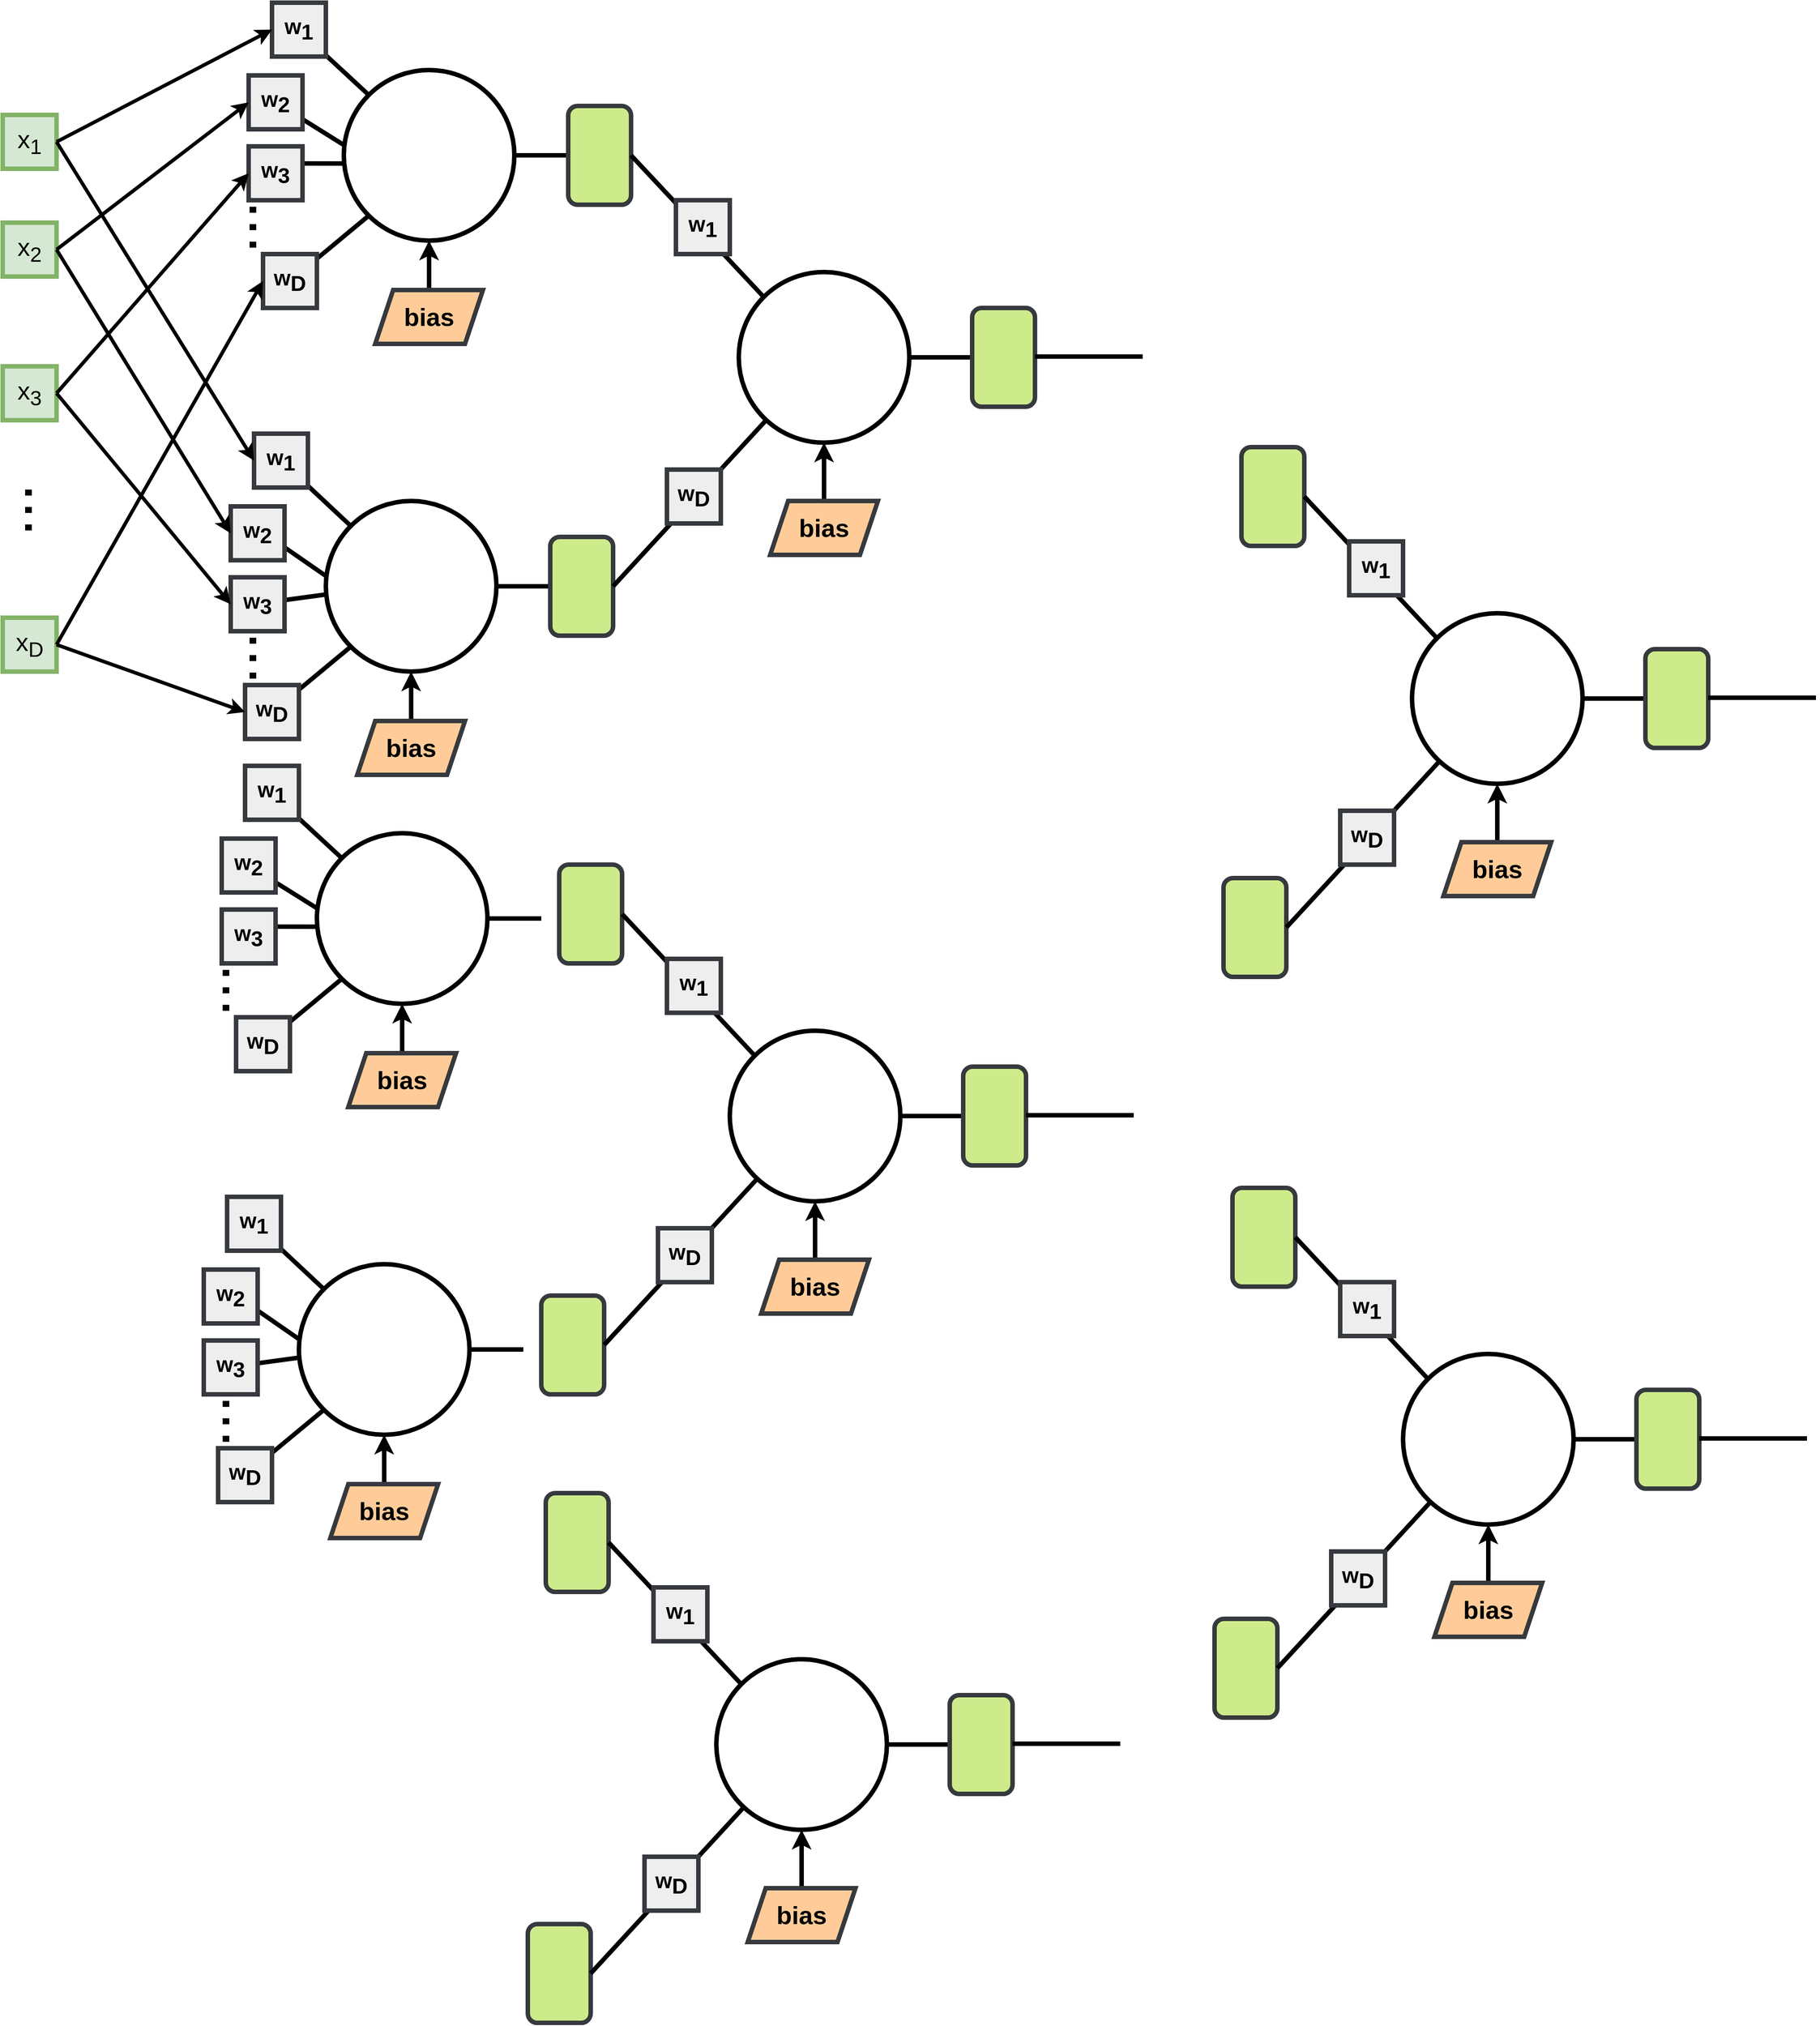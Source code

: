 <mxfile version="24.7.15">
  <diagram name="Page-1" id="F3fQAGKga9oMP5JmTagn">
    <mxGraphModel dx="3031" dy="1762" grid="1" gridSize="10" guides="1" tooltips="1" connect="1" arrows="1" fold="1" page="1" pageScale="1" pageWidth="850" pageHeight="1100" math="0" shadow="0">
      <root>
        <mxCell id="0" />
        <mxCell id="1" parent="0" />
        <mxCell id="6XoJzIgcjdnXIeTt4XoX-53" style="edgeStyle=orthogonalEdgeStyle;rounded=0;orthogonalLoop=1;jettySize=auto;html=1;exitX=1;exitY=0.5;exitDx=0;exitDy=0;entryX=0;entryY=0.5;entryDx=0;entryDy=0;strokeWidth=5;endArrow=none;endFill=0;" edge="1" parent="1" source="6XoJzIgcjdnXIeTt4XoX-1" target="6XoJzIgcjdnXIeTt4XoX-8">
          <mxGeometry relative="1" as="geometry" />
        </mxCell>
        <mxCell id="6XoJzIgcjdnXIeTt4XoX-1" value="" style="ellipse;whiteSpace=wrap;html=1;aspect=fixed;strokeWidth=5;fontSize=18;fontStyle=1" vertex="1" parent="1">
          <mxGeometry x="760" y="215" width="190" height="190" as="geometry" />
        </mxCell>
        <mxCell id="6XoJzIgcjdnXIeTt4XoX-2" value="" style="endArrow=none;html=1;rounded=0;entryX=0;entryY=0;entryDx=0;entryDy=0;strokeWidth=5;fontSize=18;fontStyle=1" edge="1" parent="1" target="6XoJzIgcjdnXIeTt4XoX-1">
          <mxGeometry width="50" height="50" relative="1" as="geometry">
            <mxPoint x="720" y="180" as="sourcePoint" />
            <mxPoint x="920" y="370" as="targetPoint" />
          </mxGeometry>
        </mxCell>
        <mxCell id="6XoJzIgcjdnXIeTt4XoX-3" value="" style="endArrow=none;html=1;rounded=0;entryX=0.031;entryY=0.334;entryDx=0;entryDy=0;entryPerimeter=0;strokeWidth=5;fontSize=18;fontStyle=1" edge="1" parent="1" source="6XoJzIgcjdnXIeTt4XoX-12">
          <mxGeometry width="50" height="50" relative="1" as="geometry">
            <mxPoint x="600" y="200" as="sourcePoint" />
            <mxPoint x="760.0" y="298.46" as="targetPoint" />
          </mxGeometry>
        </mxCell>
        <mxCell id="6XoJzIgcjdnXIeTt4XoX-5" value="" style="endArrow=none;html=1;rounded=0;entryX=0;entryY=1;entryDx=0;entryDy=0;strokeWidth=5;fontSize=18;fontStyle=1" edge="1" parent="1" source="6XoJzIgcjdnXIeTt4XoX-16" target="6XoJzIgcjdnXIeTt4XoX-1">
          <mxGeometry width="50" height="50" relative="1" as="geometry">
            <mxPoint x="550" y="590" as="sourcePoint" />
            <mxPoint x="732" y="386" as="targetPoint" />
          </mxGeometry>
        </mxCell>
        <mxCell id="6XoJzIgcjdnXIeTt4XoX-6" value="" style="endArrow=none;html=1;rounded=0;entryX=0;entryY=0.5;entryDx=0;entryDy=0;strokeWidth=5;fontSize=24;fontStyle=1" edge="1" parent="1">
          <mxGeometry width="50" height="50" relative="1" as="geometry">
            <mxPoint x="670" y="319" as="sourcePoint" />
            <mxPoint x="760.0" y="319.09" as="targetPoint" />
          </mxGeometry>
        </mxCell>
        <mxCell id="6XoJzIgcjdnXIeTt4XoX-8" value="" style="rounded=1;whiteSpace=wrap;html=1;strokeWidth=5;fontSize=18;fontStyle=1;fillColor=#cdeb8b;strokeColor=#36393d;" vertex="1" parent="1">
          <mxGeometry x="1010" y="255" width="70" height="110" as="geometry" />
        </mxCell>
        <mxCell id="6XoJzIgcjdnXIeTt4XoX-10" value="w&lt;sub style=&quot;font-size: 24px;&quot;&gt;1&lt;/sub&gt;" style="rounded=0;whiteSpace=wrap;html=1;strokeWidth=5;fontSize=24;fontStyle=1;fillColor=#eeeeee;strokeColor=#36393d;" vertex="1" parent="1">
          <mxGeometry x="680" y="140" width="60" height="60" as="geometry" />
        </mxCell>
        <mxCell id="6XoJzIgcjdnXIeTt4XoX-12" value="w&lt;sub style=&quot;font-size: 24px;&quot;&gt;2&lt;/sub&gt;" style="rounded=0;whiteSpace=wrap;html=1;strokeWidth=5;fontSize=24;fontStyle=1;fillColor=#eeeeee;strokeColor=#36393d;" vertex="1" parent="1">
          <mxGeometry x="654" y="221" width="60" height="60" as="geometry" />
        </mxCell>
        <mxCell id="6XoJzIgcjdnXIeTt4XoX-13" value="w&lt;sub style=&quot;font-size: 24px;&quot;&gt;3&lt;/sub&gt;" style="rounded=0;whiteSpace=wrap;html=1;strokeWidth=5;fontSize=24;fontStyle=1;fillColor=#eeeeee;strokeColor=#36393d;" vertex="1" parent="1">
          <mxGeometry x="654" y="300" width="60" height="60" as="geometry" />
        </mxCell>
        <mxCell id="6XoJzIgcjdnXIeTt4XoX-18" style="edgeStyle=orthogonalEdgeStyle;rounded=0;orthogonalLoop=1;jettySize=auto;html=1;entryX=0.5;entryY=1;entryDx=0;entryDy=0;strokeWidth=5;fontSize=18;fontStyle=1" edge="1" parent="1" source="6XoJzIgcjdnXIeTt4XoX-17" target="6XoJzIgcjdnXIeTt4XoX-1">
          <mxGeometry relative="1" as="geometry" />
        </mxCell>
        <mxCell id="6XoJzIgcjdnXIeTt4XoX-17" value="bias" style="shape=parallelogram;perimeter=parallelogramPerimeter;whiteSpace=wrap;html=1;fixedSize=1;strokeWidth=5;fontSize=28;fontStyle=1;fillColor=#ffcc99;strokeColor=#36393d;" vertex="1" parent="1">
          <mxGeometry x="795" y="460" width="120" height="60" as="geometry" />
        </mxCell>
        <mxCell id="6XoJzIgcjdnXIeTt4XoX-22" value="..." style="text;html=1;align=center;verticalAlign=middle;whiteSpace=wrap;rounded=0;fontSize=70;rotation=90;" vertex="1" parent="1">
          <mxGeometry x="650" y="375" width="60" height="30" as="geometry" />
        </mxCell>
        <mxCell id="6XoJzIgcjdnXIeTt4XoX-24" value="&lt;font style=&quot;font-size: 28px;&quot;&gt;x&lt;sub&gt;1&lt;/sub&gt;&lt;/font&gt;" style="rounded=0;whiteSpace=wrap;html=1;fillColor=#d5e8d4;strokeColor=#82b366;strokeWidth=5;" vertex="1" parent="1">
          <mxGeometry x="380" y="265" width="60" height="60" as="geometry" />
        </mxCell>
        <mxCell id="6XoJzIgcjdnXIeTt4XoX-28" value="&lt;font style=&quot;font-size: 28px;&quot;&gt;x&lt;sub&gt;2&lt;/sub&gt;&lt;/font&gt;" style="rounded=0;whiteSpace=wrap;html=1;fillColor=#d5e8d4;strokeColor=#82b366;strokeWidth=5;" vertex="1" parent="1">
          <mxGeometry x="380" y="385" width="60" height="60" as="geometry" />
        </mxCell>
        <mxCell id="6XoJzIgcjdnXIeTt4XoX-30" value="&lt;font style=&quot;font-size: 28px;&quot;&gt;x&lt;sub&gt;3&lt;/sub&gt;&lt;/font&gt;" style="rounded=0;whiteSpace=wrap;html=1;fillColor=#d5e8d4;strokeColor=#82b366;strokeWidth=5;" vertex="1" parent="1">
          <mxGeometry x="380" y="545" width="60" height="60" as="geometry" />
        </mxCell>
        <mxCell id="6XoJzIgcjdnXIeTt4XoX-32" value="&lt;font style=&quot;font-size: 28px;&quot;&gt;x&lt;sub&gt;D&lt;/sub&gt;&lt;/font&gt;" style="rounded=0;whiteSpace=wrap;html=1;fillColor=#d5e8d4;strokeColor=#82b366;strokeWidth=5;" vertex="1" parent="1">
          <mxGeometry x="380" y="825" width="60" height="60" as="geometry" />
        </mxCell>
        <mxCell id="6XoJzIgcjdnXIeTt4XoX-16" value="w&lt;sub style=&quot;font-size: 24px;&quot;&gt;D&lt;/sub&gt;" style="rounded=0;whiteSpace=wrap;html=1;strokeWidth=5;fontSize=24;fontStyle=1;fillColor=#eeeeee;strokeColor=#36393d;" vertex="1" parent="1">
          <mxGeometry x="670" y="420" width="60" height="60" as="geometry" />
        </mxCell>
        <mxCell id="6XoJzIgcjdnXIeTt4XoX-59" style="edgeStyle=orthogonalEdgeStyle;rounded=0;orthogonalLoop=1;jettySize=auto;html=1;exitX=1;exitY=0.5;exitDx=0;exitDy=0;entryX=0;entryY=0.5;entryDx=0;entryDy=0;strokeWidth=5;endArrow=none;endFill=0;" edge="1" parent="1" source="6XoJzIgcjdnXIeTt4XoX-60" target="6XoJzIgcjdnXIeTt4XoX-65">
          <mxGeometry relative="1" as="geometry" />
        </mxCell>
        <mxCell id="6XoJzIgcjdnXIeTt4XoX-60" value="" style="ellipse;whiteSpace=wrap;html=1;aspect=fixed;strokeWidth=5;fontSize=18;fontStyle=1" vertex="1" parent="1">
          <mxGeometry x="740" y="695" width="190" height="190" as="geometry" />
        </mxCell>
        <mxCell id="6XoJzIgcjdnXIeTt4XoX-61" value="" style="endArrow=none;html=1;rounded=0;entryX=0;entryY=0;entryDx=0;entryDy=0;strokeWidth=5;fontSize=18;fontStyle=1" edge="1" parent="1" target="6XoJzIgcjdnXIeTt4XoX-60">
          <mxGeometry width="50" height="50" relative="1" as="geometry">
            <mxPoint x="690" y="650" as="sourcePoint" />
            <mxPoint x="900" y="850" as="targetPoint" />
          </mxGeometry>
        </mxCell>
        <mxCell id="6XoJzIgcjdnXIeTt4XoX-62" value="" style="endArrow=none;html=1;rounded=0;entryX=0.031;entryY=0.334;entryDx=0;entryDy=0;entryPerimeter=0;strokeWidth=5;fontSize=18;fontStyle=1" edge="1" parent="1">
          <mxGeometry width="50" height="50" relative="1" as="geometry">
            <mxPoint x="670" y="730" as="sourcePoint" />
            <mxPoint x="740.0" y="778.46" as="targetPoint" />
          </mxGeometry>
        </mxCell>
        <mxCell id="6XoJzIgcjdnXIeTt4XoX-63" value="" style="endArrow=none;html=1;rounded=0;entryX=0;entryY=1;entryDx=0;entryDy=0;strokeWidth=5;fontSize=18;fontStyle=1" edge="1" parent="1" source="6XoJzIgcjdnXIeTt4XoX-74" target="6XoJzIgcjdnXIeTt4XoX-60">
          <mxGeometry width="50" height="50" relative="1" as="geometry">
            <mxPoint x="530" y="1070" as="sourcePoint" />
            <mxPoint x="712" y="866" as="targetPoint" />
          </mxGeometry>
        </mxCell>
        <mxCell id="6XoJzIgcjdnXIeTt4XoX-64" value="" style="endArrow=none;html=1;rounded=0;entryX=0;entryY=0.5;entryDx=0;entryDy=0;strokeWidth=5;fontSize=24;fontStyle=1" edge="1" parent="1">
          <mxGeometry width="50" height="50" relative="1" as="geometry">
            <mxPoint x="660" y="810" as="sourcePoint" />
            <mxPoint x="740.0" y="799.09" as="targetPoint" />
          </mxGeometry>
        </mxCell>
        <mxCell id="6XoJzIgcjdnXIeTt4XoX-65" value="" style="rounded=1;whiteSpace=wrap;html=1;strokeWidth=5;fontSize=18;fontStyle=1;fillColor=#cdeb8b;strokeColor=#36393d;" vertex="1" parent="1">
          <mxGeometry x="990" y="735" width="70" height="110" as="geometry" />
        </mxCell>
        <mxCell id="6XoJzIgcjdnXIeTt4XoX-66" value="w&lt;sub style=&quot;font-size: 24px;&quot;&gt;1&lt;/sub&gt;" style="rounded=0;whiteSpace=wrap;html=1;strokeWidth=5;fontSize=24;fontStyle=1;fillColor=#eeeeee;strokeColor=#36393d;" vertex="1" parent="1">
          <mxGeometry x="660" y="620" width="60" height="60" as="geometry" />
        </mxCell>
        <mxCell id="6XoJzIgcjdnXIeTt4XoX-67" value="w&lt;sub style=&quot;font-size: 24px;&quot;&gt;2&lt;/sub&gt;" style="rounded=0;whiteSpace=wrap;html=1;strokeWidth=5;fontSize=24;fontStyle=1;fillColor=#eeeeee;strokeColor=#36393d;" vertex="1" parent="1">
          <mxGeometry x="634" y="701" width="60" height="60" as="geometry" />
        </mxCell>
        <mxCell id="6XoJzIgcjdnXIeTt4XoX-68" value="w&lt;sub style=&quot;font-size: 24px;&quot;&gt;3&lt;/sub&gt;" style="rounded=0;whiteSpace=wrap;html=1;strokeWidth=5;fontSize=24;fontStyle=1;fillColor=#eeeeee;strokeColor=#36393d;" vertex="1" parent="1">
          <mxGeometry x="634" y="780" width="60" height="60" as="geometry" />
        </mxCell>
        <mxCell id="6XoJzIgcjdnXIeTt4XoX-69" style="edgeStyle=orthogonalEdgeStyle;rounded=0;orthogonalLoop=1;jettySize=auto;html=1;entryX=0.5;entryY=1;entryDx=0;entryDy=0;strokeWidth=5;fontSize=18;fontStyle=1" edge="1" parent="1" source="6XoJzIgcjdnXIeTt4XoX-70" target="6XoJzIgcjdnXIeTt4XoX-60">
          <mxGeometry relative="1" as="geometry" />
        </mxCell>
        <mxCell id="6XoJzIgcjdnXIeTt4XoX-70" value="bias" style="shape=parallelogram;perimeter=parallelogramPerimeter;whiteSpace=wrap;html=1;fixedSize=1;strokeWidth=5;fontSize=28;fontStyle=1;fillColor=#ffcc99;strokeColor=#36393d;" vertex="1" parent="1">
          <mxGeometry x="775" y="940" width="120" height="60" as="geometry" />
        </mxCell>
        <mxCell id="6XoJzIgcjdnXIeTt4XoX-71" value="..." style="text;html=1;align=center;verticalAlign=middle;whiteSpace=wrap;rounded=0;fontSize=70;rotation=90;" vertex="1" parent="1">
          <mxGeometry x="650" y="855" width="60" height="30" as="geometry" />
        </mxCell>
        <mxCell id="6XoJzIgcjdnXIeTt4XoX-74" value="w&lt;sub style=&quot;font-size: 24px;&quot;&gt;D&lt;/sub&gt;" style="rounded=0;whiteSpace=wrap;html=1;strokeWidth=5;fontSize=24;fontStyle=1;fillColor=#eeeeee;strokeColor=#36393d;" vertex="1" parent="1">
          <mxGeometry x="650" y="900" width="60" height="60" as="geometry" />
        </mxCell>
        <mxCell id="6XoJzIgcjdnXIeTt4XoX-75" style="edgeStyle=orthogonalEdgeStyle;rounded=0;orthogonalLoop=1;jettySize=auto;html=1;exitX=1;exitY=0.5;exitDx=0;exitDy=0;entryX=0;entryY=0.5;entryDx=0;entryDy=0;strokeWidth=5;endArrow=none;endFill=0;" edge="1" parent="1" source="6XoJzIgcjdnXIeTt4XoX-76" target="6XoJzIgcjdnXIeTt4XoX-81">
          <mxGeometry relative="1" as="geometry" />
        </mxCell>
        <mxCell id="6XoJzIgcjdnXIeTt4XoX-76" value="" style="ellipse;whiteSpace=wrap;html=1;aspect=fixed;strokeWidth=5;fontSize=18;fontStyle=1" vertex="1" parent="1">
          <mxGeometry x="1200" y="440" width="190" height="190" as="geometry" />
        </mxCell>
        <mxCell id="6XoJzIgcjdnXIeTt4XoX-77" value="" style="endArrow=none;html=1;rounded=0;entryX=0;entryY=0;entryDx=0;entryDy=0;strokeWidth=5;fontSize=18;fontStyle=1;exitX=1;exitY=0.5;exitDx=0;exitDy=0;" edge="1" parent="1" target="6XoJzIgcjdnXIeTt4XoX-76" source="6XoJzIgcjdnXIeTt4XoX-8">
          <mxGeometry width="50" height="50" relative="1" as="geometry">
            <mxPoint x="1140" y="350" as="sourcePoint" />
            <mxPoint x="1420" y="610" as="targetPoint" />
          </mxGeometry>
        </mxCell>
        <mxCell id="6XoJzIgcjdnXIeTt4XoX-81" value="" style="rounded=1;whiteSpace=wrap;html=1;strokeWidth=5;fontSize=18;fontStyle=1;fillColor=#cdeb8b;strokeColor=#36393d;" vertex="1" parent="1">
          <mxGeometry x="1460" y="480" width="70" height="110" as="geometry" />
        </mxCell>
        <mxCell id="6XoJzIgcjdnXIeTt4XoX-82" value="w&lt;sub style=&quot;font-size: 24px;&quot;&gt;1&lt;/sub&gt;" style="rounded=0;whiteSpace=wrap;html=1;strokeWidth=5;fontSize=24;fontStyle=1;fillColor=#eeeeee;strokeColor=#36393d;" vertex="1" parent="1">
          <mxGeometry x="1130" y="360" width="60" height="60" as="geometry" />
        </mxCell>
        <mxCell id="6XoJzIgcjdnXIeTt4XoX-85" style="edgeStyle=orthogonalEdgeStyle;rounded=0;orthogonalLoop=1;jettySize=auto;html=1;entryX=0.5;entryY=1;entryDx=0;entryDy=0;strokeWidth=5;fontSize=18;fontStyle=1" edge="1" parent="1" source="6XoJzIgcjdnXIeTt4XoX-86" target="6XoJzIgcjdnXIeTt4XoX-76">
          <mxGeometry relative="1" as="geometry" />
        </mxCell>
        <mxCell id="6XoJzIgcjdnXIeTt4XoX-86" value="bias" style="shape=parallelogram;perimeter=parallelogramPerimeter;whiteSpace=wrap;html=1;fixedSize=1;strokeWidth=5;fontSize=28;fontStyle=1;fillColor=#ffcc99;strokeColor=#36393d;" vertex="1" parent="1">
          <mxGeometry x="1235" y="695" width="120" height="60" as="geometry" />
        </mxCell>
        <mxCell id="6XoJzIgcjdnXIeTt4XoX-88" value="" style="endArrow=none;html=1;rounded=0;entryX=1;entryY=0.5;entryDx=0;entryDy=0;strokeWidth=5;fontSize=18;fontStyle=1" edge="1" parent="1">
          <mxGeometry width="50" height="50" relative="1" as="geometry">
            <mxPoint x="1650" y="534.09" as="sourcePoint" />
            <mxPoint x="1530" y="534.09" as="targetPoint" />
          </mxGeometry>
        </mxCell>
        <mxCell id="6XoJzIgcjdnXIeTt4XoX-94" value="" style="endArrow=none;html=1;rounded=0;strokeWidth=5;fontSize=18;fontStyle=1;exitX=1;exitY=0.5;exitDx=0;exitDy=0;" edge="1" parent="1" source="6XoJzIgcjdnXIeTt4XoX-65" target="6XoJzIgcjdnXIeTt4XoX-76">
          <mxGeometry width="50" height="50" relative="1" as="geometry">
            <mxPoint x="1090" y="320" as="sourcePoint" />
            <mxPoint x="1238" y="478" as="targetPoint" />
          </mxGeometry>
        </mxCell>
        <mxCell id="6XoJzIgcjdnXIeTt4XoX-90" value="w&lt;sub style=&quot;font-size: 24px;&quot;&gt;D&lt;/sub&gt;" style="rounded=0;whiteSpace=wrap;html=1;strokeWidth=5;fontSize=24;fontStyle=1;fillColor=#eeeeee;strokeColor=#36393d;" vertex="1" parent="1">
          <mxGeometry x="1120" y="660" width="60" height="60" as="geometry" />
        </mxCell>
        <mxCell id="6XoJzIgcjdnXIeTt4XoX-95" value="" style="endArrow=classic;html=1;rounded=0;exitX=1;exitY=0.5;exitDx=0;exitDy=0;entryX=0;entryY=0.5;entryDx=0;entryDy=0;strokeWidth=4;" edge="1" parent="1" source="6XoJzIgcjdnXIeTt4XoX-24" target="6XoJzIgcjdnXIeTt4XoX-10">
          <mxGeometry width="50" height="50" relative="1" as="geometry">
            <mxPoint x="1090" y="600" as="sourcePoint" />
            <mxPoint x="1140" y="550" as="targetPoint" />
          </mxGeometry>
        </mxCell>
        <mxCell id="6XoJzIgcjdnXIeTt4XoX-96" value="" style="endArrow=classic;html=1;rounded=0;exitX=1;exitY=0.5;exitDx=0;exitDy=0;entryX=0;entryY=0.5;entryDx=0;entryDy=0;strokeWidth=4;" edge="1" parent="1" source="6XoJzIgcjdnXIeTt4XoX-24" target="6XoJzIgcjdnXIeTt4XoX-66">
          <mxGeometry width="50" height="50" relative="1" as="geometry">
            <mxPoint x="310" y="310" as="sourcePoint" />
            <mxPoint x="690" y="180" as="targetPoint" />
          </mxGeometry>
        </mxCell>
        <mxCell id="6XoJzIgcjdnXIeTt4XoX-97" value="" style="endArrow=classic;html=1;rounded=0;exitX=1;exitY=0.5;exitDx=0;exitDy=0;entryX=0;entryY=0.5;entryDx=0;entryDy=0;strokeWidth=4;" edge="1" parent="1" source="6XoJzIgcjdnXIeTt4XoX-28" target="6XoJzIgcjdnXIeTt4XoX-12">
          <mxGeometry width="50" height="50" relative="1" as="geometry">
            <mxPoint x="310" y="310" as="sourcePoint" />
            <mxPoint x="690" y="180" as="targetPoint" />
          </mxGeometry>
        </mxCell>
        <mxCell id="6XoJzIgcjdnXIeTt4XoX-98" value="" style="endArrow=classic;html=1;rounded=0;exitX=1;exitY=0.5;exitDx=0;exitDy=0;entryX=0;entryY=0.5;entryDx=0;entryDy=0;strokeWidth=4;" edge="1" parent="1" source="6XoJzIgcjdnXIeTt4XoX-28" target="6XoJzIgcjdnXIeTt4XoX-67">
          <mxGeometry width="50" height="50" relative="1" as="geometry">
            <mxPoint x="320" y="320" as="sourcePoint" />
            <mxPoint x="700" y="190" as="targetPoint" />
          </mxGeometry>
        </mxCell>
        <mxCell id="6XoJzIgcjdnXIeTt4XoX-99" value="" style="endArrow=classic;html=1;rounded=0;exitX=1;exitY=0.5;exitDx=0;exitDy=0;entryX=0;entryY=0.5;entryDx=0;entryDy=0;strokeWidth=4;" edge="1" parent="1" source="6XoJzIgcjdnXIeTt4XoX-30" target="6XoJzIgcjdnXIeTt4XoX-68">
          <mxGeometry width="50" height="50" relative="1" as="geometry">
            <mxPoint x="330" y="330" as="sourcePoint" />
            <mxPoint x="710" y="200" as="targetPoint" />
          </mxGeometry>
        </mxCell>
        <mxCell id="6XoJzIgcjdnXIeTt4XoX-100" value="" style="endArrow=classic;html=1;rounded=0;exitX=1;exitY=0.5;exitDx=0;exitDy=0;entryX=0;entryY=0.5;entryDx=0;entryDy=0;strokeWidth=4;" edge="1" parent="1" source="6XoJzIgcjdnXIeTt4XoX-30" target="6XoJzIgcjdnXIeTt4XoX-13">
          <mxGeometry width="50" height="50" relative="1" as="geometry">
            <mxPoint x="340" y="340" as="sourcePoint" />
            <mxPoint x="520" y="880" as="targetPoint" />
          </mxGeometry>
        </mxCell>
        <mxCell id="6XoJzIgcjdnXIeTt4XoX-101" value="" style="endArrow=classic;html=1;rounded=0;exitX=1;exitY=0.5;exitDx=0;exitDy=0;entryX=0;entryY=0.5;entryDx=0;entryDy=0;strokeWidth=4;" edge="1" parent="1" source="6XoJzIgcjdnXIeTt4XoX-32" target="6XoJzIgcjdnXIeTt4XoX-74">
          <mxGeometry width="50" height="50" relative="1" as="geometry">
            <mxPoint x="350" y="350" as="sourcePoint" />
            <mxPoint x="730" y="220" as="targetPoint" />
          </mxGeometry>
        </mxCell>
        <mxCell id="6XoJzIgcjdnXIeTt4XoX-102" value="" style="endArrow=classic;html=1;rounded=0;exitX=1;exitY=0.5;exitDx=0;exitDy=0;entryX=0;entryY=0.5;entryDx=0;entryDy=0;strokeWidth=4;" edge="1" parent="1" source="6XoJzIgcjdnXIeTt4XoX-32" target="6XoJzIgcjdnXIeTt4XoX-16">
          <mxGeometry width="50" height="50" relative="1" as="geometry">
            <mxPoint x="360" y="360" as="sourcePoint" />
            <mxPoint x="740" y="230" as="targetPoint" />
          </mxGeometry>
        </mxCell>
        <mxCell id="6XoJzIgcjdnXIeTt4XoX-103" value="..." style="text;html=1;align=center;verticalAlign=middle;whiteSpace=wrap;rounded=0;fontSize=70;rotation=90;strokeWidth=4;" vertex="1" parent="1">
          <mxGeometry x="400" y="690" width="60" height="30" as="geometry" />
        </mxCell>
        <mxCell id="6XoJzIgcjdnXIeTt4XoX-128" value="" style="rounded=1;whiteSpace=wrap;html=1;strokeWidth=5;fontSize=18;fontStyle=1;fillColor=#cdeb8b;strokeColor=#36393d;" vertex="1" parent="1">
          <mxGeometry x="1000" y="1100" width="70" height="110" as="geometry" />
        </mxCell>
        <mxCell id="6XoJzIgcjdnXIeTt4XoX-129" value="" style="rounded=1;whiteSpace=wrap;html=1;strokeWidth=5;fontSize=18;fontStyle=1;fillColor=#cdeb8b;strokeColor=#36393d;" vertex="1" parent="1">
          <mxGeometry x="980" y="1580" width="70" height="110" as="geometry" />
        </mxCell>
        <mxCell id="6XoJzIgcjdnXIeTt4XoX-130" style="edgeStyle=orthogonalEdgeStyle;rounded=0;orthogonalLoop=1;jettySize=auto;html=1;exitX=1;exitY=0.5;exitDx=0;exitDy=0;entryX=0;entryY=0.5;entryDx=0;entryDy=0;strokeWidth=5;endArrow=none;endFill=0;" edge="1" parent="1" source="6XoJzIgcjdnXIeTt4XoX-131" target="6XoJzIgcjdnXIeTt4XoX-133">
          <mxGeometry relative="1" as="geometry" />
        </mxCell>
        <mxCell id="6XoJzIgcjdnXIeTt4XoX-131" value="" style="ellipse;whiteSpace=wrap;html=1;aspect=fixed;strokeWidth=5;fontSize=18;fontStyle=1" vertex="1" parent="1">
          <mxGeometry x="1190" y="1285" width="190" height="190" as="geometry" />
        </mxCell>
        <mxCell id="6XoJzIgcjdnXIeTt4XoX-132" value="" style="endArrow=none;html=1;rounded=0;entryX=0;entryY=0;entryDx=0;entryDy=0;strokeWidth=5;fontSize=18;fontStyle=1;exitX=1;exitY=0.5;exitDx=0;exitDy=0;" edge="1" parent="1" source="6XoJzIgcjdnXIeTt4XoX-128" target="6XoJzIgcjdnXIeTt4XoX-131">
          <mxGeometry width="50" height="50" relative="1" as="geometry">
            <mxPoint x="1130" y="1195" as="sourcePoint" />
            <mxPoint x="1410" y="1455" as="targetPoint" />
          </mxGeometry>
        </mxCell>
        <mxCell id="6XoJzIgcjdnXIeTt4XoX-133" value="" style="rounded=1;whiteSpace=wrap;html=1;strokeWidth=5;fontSize=18;fontStyle=1;fillColor=#cdeb8b;strokeColor=#36393d;" vertex="1" parent="1">
          <mxGeometry x="1450" y="1325" width="70" height="110" as="geometry" />
        </mxCell>
        <mxCell id="6XoJzIgcjdnXIeTt4XoX-134" value="w&lt;sub style=&quot;font-size: 24px;&quot;&gt;1&lt;/sub&gt;" style="rounded=0;whiteSpace=wrap;html=1;strokeWidth=5;fontSize=24;fontStyle=1;fillColor=#eeeeee;strokeColor=#36393d;" vertex="1" parent="1">
          <mxGeometry x="1120" y="1205" width="60" height="60" as="geometry" />
        </mxCell>
        <mxCell id="6XoJzIgcjdnXIeTt4XoX-135" style="edgeStyle=orthogonalEdgeStyle;rounded=0;orthogonalLoop=1;jettySize=auto;html=1;entryX=0.5;entryY=1;entryDx=0;entryDy=0;strokeWidth=5;fontSize=18;fontStyle=1" edge="1" parent="1" source="6XoJzIgcjdnXIeTt4XoX-136" target="6XoJzIgcjdnXIeTt4XoX-131">
          <mxGeometry relative="1" as="geometry" />
        </mxCell>
        <mxCell id="6XoJzIgcjdnXIeTt4XoX-136" value="bias" style="shape=parallelogram;perimeter=parallelogramPerimeter;whiteSpace=wrap;html=1;fixedSize=1;strokeWidth=5;fontSize=28;fontStyle=1;fillColor=#ffcc99;strokeColor=#36393d;" vertex="1" parent="1">
          <mxGeometry x="1225" y="1540" width="120" height="60" as="geometry" />
        </mxCell>
        <mxCell id="6XoJzIgcjdnXIeTt4XoX-137" value="" style="endArrow=none;html=1;rounded=0;entryX=1;entryY=0.5;entryDx=0;entryDy=0;strokeWidth=5;fontSize=18;fontStyle=1" edge="1" parent="1">
          <mxGeometry width="50" height="50" relative="1" as="geometry">
            <mxPoint x="1640" y="1379.09" as="sourcePoint" />
            <mxPoint x="1520" y="1379.09" as="targetPoint" />
          </mxGeometry>
        </mxCell>
        <mxCell id="6XoJzIgcjdnXIeTt4XoX-138" value="" style="endArrow=none;html=1;rounded=0;strokeWidth=5;fontSize=18;fontStyle=1;exitX=1;exitY=0.5;exitDx=0;exitDy=0;" edge="1" parent="1" source="6XoJzIgcjdnXIeTt4XoX-129" target="6XoJzIgcjdnXIeTt4XoX-131">
          <mxGeometry width="50" height="50" relative="1" as="geometry">
            <mxPoint x="1080" y="1165" as="sourcePoint" />
            <mxPoint x="1228" y="1323" as="targetPoint" />
          </mxGeometry>
        </mxCell>
        <mxCell id="6XoJzIgcjdnXIeTt4XoX-139" value="w&lt;sub style=&quot;font-size: 24px;&quot;&gt;D&lt;/sub&gt;" style="rounded=0;whiteSpace=wrap;html=1;strokeWidth=5;fontSize=24;fontStyle=1;fillColor=#eeeeee;strokeColor=#36393d;" vertex="1" parent="1">
          <mxGeometry x="1110" y="1505" width="60" height="60" as="geometry" />
        </mxCell>
        <mxCell id="6XoJzIgcjdnXIeTt4XoX-140" value="" style="rounded=1;whiteSpace=wrap;html=1;strokeWidth=5;fontSize=18;fontStyle=1;fillColor=#cdeb8b;strokeColor=#36393d;" vertex="1" parent="1">
          <mxGeometry x="985" y="1800" width="70" height="110" as="geometry" />
        </mxCell>
        <mxCell id="6XoJzIgcjdnXIeTt4XoX-141" value="" style="rounded=1;whiteSpace=wrap;html=1;strokeWidth=5;fontSize=18;fontStyle=1;fillColor=#cdeb8b;strokeColor=#36393d;" vertex="1" parent="1">
          <mxGeometry x="965" y="2280" width="70" height="110" as="geometry" />
        </mxCell>
        <mxCell id="6XoJzIgcjdnXIeTt4XoX-142" style="edgeStyle=orthogonalEdgeStyle;rounded=0;orthogonalLoop=1;jettySize=auto;html=1;exitX=1;exitY=0.5;exitDx=0;exitDy=0;entryX=0;entryY=0.5;entryDx=0;entryDy=0;strokeWidth=5;endArrow=none;endFill=0;" edge="1" parent="1" source="6XoJzIgcjdnXIeTt4XoX-143" target="6XoJzIgcjdnXIeTt4XoX-145">
          <mxGeometry relative="1" as="geometry" />
        </mxCell>
        <mxCell id="6XoJzIgcjdnXIeTt4XoX-143" value="" style="ellipse;whiteSpace=wrap;html=1;aspect=fixed;strokeWidth=5;fontSize=18;fontStyle=1" vertex="1" parent="1">
          <mxGeometry x="1175" y="1985" width="190" height="190" as="geometry" />
        </mxCell>
        <mxCell id="6XoJzIgcjdnXIeTt4XoX-144" value="" style="endArrow=none;html=1;rounded=0;entryX=0;entryY=0;entryDx=0;entryDy=0;strokeWidth=5;fontSize=18;fontStyle=1;exitX=1;exitY=0.5;exitDx=0;exitDy=0;" edge="1" parent="1" source="6XoJzIgcjdnXIeTt4XoX-140" target="6XoJzIgcjdnXIeTt4XoX-143">
          <mxGeometry width="50" height="50" relative="1" as="geometry">
            <mxPoint x="1115" y="1895" as="sourcePoint" />
            <mxPoint x="1395" y="2155" as="targetPoint" />
          </mxGeometry>
        </mxCell>
        <mxCell id="6XoJzIgcjdnXIeTt4XoX-145" value="" style="rounded=1;whiteSpace=wrap;html=1;strokeWidth=5;fontSize=18;fontStyle=1;fillColor=#cdeb8b;strokeColor=#36393d;" vertex="1" parent="1">
          <mxGeometry x="1435" y="2025" width="70" height="110" as="geometry" />
        </mxCell>
        <mxCell id="6XoJzIgcjdnXIeTt4XoX-146" value="w&lt;sub style=&quot;font-size: 24px;&quot;&gt;1&lt;/sub&gt;" style="rounded=0;whiteSpace=wrap;html=1;strokeWidth=5;fontSize=24;fontStyle=1;fillColor=#eeeeee;strokeColor=#36393d;" vertex="1" parent="1">
          <mxGeometry x="1105" y="1905" width="60" height="60" as="geometry" />
        </mxCell>
        <mxCell id="6XoJzIgcjdnXIeTt4XoX-147" style="edgeStyle=orthogonalEdgeStyle;rounded=0;orthogonalLoop=1;jettySize=auto;html=1;entryX=0.5;entryY=1;entryDx=0;entryDy=0;strokeWidth=5;fontSize=18;fontStyle=1" edge="1" parent="1" source="6XoJzIgcjdnXIeTt4XoX-148" target="6XoJzIgcjdnXIeTt4XoX-143">
          <mxGeometry relative="1" as="geometry" />
        </mxCell>
        <mxCell id="6XoJzIgcjdnXIeTt4XoX-148" value="bias" style="shape=parallelogram;perimeter=parallelogramPerimeter;whiteSpace=wrap;html=1;fixedSize=1;strokeWidth=5;fontSize=28;fontStyle=1;fillColor=#ffcc99;strokeColor=#36393d;" vertex="1" parent="1">
          <mxGeometry x="1210" y="2240" width="120" height="60" as="geometry" />
        </mxCell>
        <mxCell id="6XoJzIgcjdnXIeTt4XoX-149" value="" style="endArrow=none;html=1;rounded=0;entryX=1;entryY=0.5;entryDx=0;entryDy=0;strokeWidth=5;fontSize=18;fontStyle=1" edge="1" parent="1">
          <mxGeometry width="50" height="50" relative="1" as="geometry">
            <mxPoint x="1625" y="2079.09" as="sourcePoint" />
            <mxPoint x="1505" y="2079.09" as="targetPoint" />
          </mxGeometry>
        </mxCell>
        <mxCell id="6XoJzIgcjdnXIeTt4XoX-150" value="" style="endArrow=none;html=1;rounded=0;strokeWidth=5;fontSize=18;fontStyle=1;exitX=1;exitY=0.5;exitDx=0;exitDy=0;" edge="1" parent="1" source="6XoJzIgcjdnXIeTt4XoX-141" target="6XoJzIgcjdnXIeTt4XoX-143">
          <mxGeometry width="50" height="50" relative="1" as="geometry">
            <mxPoint x="1065" y="1865" as="sourcePoint" />
            <mxPoint x="1213" y="2023" as="targetPoint" />
          </mxGeometry>
        </mxCell>
        <mxCell id="6XoJzIgcjdnXIeTt4XoX-151" value="w&lt;sub style=&quot;font-size: 24px;&quot;&gt;D&lt;/sub&gt;" style="rounded=0;whiteSpace=wrap;html=1;strokeWidth=5;fontSize=24;fontStyle=1;fillColor=#eeeeee;strokeColor=#36393d;" vertex="1" parent="1">
          <mxGeometry x="1095" y="2205" width="60" height="60" as="geometry" />
        </mxCell>
        <mxCell id="6XoJzIgcjdnXIeTt4XoX-152" value="" style="rounded=1;whiteSpace=wrap;html=1;strokeWidth=5;fontSize=18;fontStyle=1;fillColor=#cdeb8b;strokeColor=#36393d;" vertex="1" parent="1">
          <mxGeometry x="1760" y="635" width="70" height="110" as="geometry" />
        </mxCell>
        <mxCell id="6XoJzIgcjdnXIeTt4XoX-153" value="" style="rounded=1;whiteSpace=wrap;html=1;strokeWidth=5;fontSize=18;fontStyle=1;fillColor=#cdeb8b;strokeColor=#36393d;" vertex="1" parent="1">
          <mxGeometry x="1740" y="1115" width="70" height="110" as="geometry" />
        </mxCell>
        <mxCell id="6XoJzIgcjdnXIeTt4XoX-154" style="edgeStyle=orthogonalEdgeStyle;rounded=0;orthogonalLoop=1;jettySize=auto;html=1;exitX=1;exitY=0.5;exitDx=0;exitDy=0;entryX=0;entryY=0.5;entryDx=0;entryDy=0;strokeWidth=5;endArrow=none;endFill=0;" edge="1" parent="1" source="6XoJzIgcjdnXIeTt4XoX-155" target="6XoJzIgcjdnXIeTt4XoX-157">
          <mxGeometry relative="1" as="geometry" />
        </mxCell>
        <mxCell id="6XoJzIgcjdnXIeTt4XoX-155" value="" style="ellipse;whiteSpace=wrap;html=1;aspect=fixed;strokeWidth=5;fontSize=18;fontStyle=1" vertex="1" parent="1">
          <mxGeometry x="1950" y="820" width="190" height="190" as="geometry" />
        </mxCell>
        <mxCell id="6XoJzIgcjdnXIeTt4XoX-156" value="" style="endArrow=none;html=1;rounded=0;entryX=0;entryY=0;entryDx=0;entryDy=0;strokeWidth=5;fontSize=18;fontStyle=1;exitX=1;exitY=0.5;exitDx=0;exitDy=0;" edge="1" parent="1" source="6XoJzIgcjdnXIeTt4XoX-152" target="6XoJzIgcjdnXIeTt4XoX-155">
          <mxGeometry width="50" height="50" relative="1" as="geometry">
            <mxPoint x="1890" y="730" as="sourcePoint" />
            <mxPoint x="2170" y="990" as="targetPoint" />
          </mxGeometry>
        </mxCell>
        <mxCell id="6XoJzIgcjdnXIeTt4XoX-157" value="" style="rounded=1;whiteSpace=wrap;html=1;strokeWidth=5;fontSize=18;fontStyle=1;fillColor=#cdeb8b;strokeColor=#36393d;" vertex="1" parent="1">
          <mxGeometry x="2210" y="860" width="70" height="110" as="geometry" />
        </mxCell>
        <mxCell id="6XoJzIgcjdnXIeTt4XoX-158" value="w&lt;sub style=&quot;font-size: 24px;&quot;&gt;1&lt;/sub&gt;" style="rounded=0;whiteSpace=wrap;html=1;strokeWidth=5;fontSize=24;fontStyle=1;fillColor=#eeeeee;strokeColor=#36393d;" vertex="1" parent="1">
          <mxGeometry x="1880" y="740" width="60" height="60" as="geometry" />
        </mxCell>
        <mxCell id="6XoJzIgcjdnXIeTt4XoX-159" style="edgeStyle=orthogonalEdgeStyle;rounded=0;orthogonalLoop=1;jettySize=auto;html=1;entryX=0.5;entryY=1;entryDx=0;entryDy=0;strokeWidth=5;fontSize=18;fontStyle=1" edge="1" parent="1" source="6XoJzIgcjdnXIeTt4XoX-160" target="6XoJzIgcjdnXIeTt4XoX-155">
          <mxGeometry relative="1" as="geometry" />
        </mxCell>
        <mxCell id="6XoJzIgcjdnXIeTt4XoX-160" value="bias" style="shape=parallelogram;perimeter=parallelogramPerimeter;whiteSpace=wrap;html=1;fixedSize=1;strokeWidth=5;fontSize=28;fontStyle=1;fillColor=#ffcc99;strokeColor=#36393d;" vertex="1" parent="1">
          <mxGeometry x="1985" y="1075" width="120" height="60" as="geometry" />
        </mxCell>
        <mxCell id="6XoJzIgcjdnXIeTt4XoX-161" value="" style="endArrow=none;html=1;rounded=0;entryX=1;entryY=0.5;entryDx=0;entryDy=0;strokeWidth=5;fontSize=18;fontStyle=1" edge="1" parent="1">
          <mxGeometry width="50" height="50" relative="1" as="geometry">
            <mxPoint x="2400" y="914.09" as="sourcePoint" />
            <mxPoint x="2280" y="914.09" as="targetPoint" />
          </mxGeometry>
        </mxCell>
        <mxCell id="6XoJzIgcjdnXIeTt4XoX-162" value="" style="endArrow=none;html=1;rounded=0;strokeWidth=5;fontSize=18;fontStyle=1;exitX=1;exitY=0.5;exitDx=0;exitDy=0;" edge="1" parent="1" source="6XoJzIgcjdnXIeTt4XoX-153" target="6XoJzIgcjdnXIeTt4XoX-155">
          <mxGeometry width="50" height="50" relative="1" as="geometry">
            <mxPoint x="1840" y="700" as="sourcePoint" />
            <mxPoint x="1988" y="858" as="targetPoint" />
          </mxGeometry>
        </mxCell>
        <mxCell id="6XoJzIgcjdnXIeTt4XoX-163" value="w&lt;sub style=&quot;font-size: 24px;&quot;&gt;D&lt;/sub&gt;" style="rounded=0;whiteSpace=wrap;html=1;strokeWidth=5;fontSize=24;fontStyle=1;fillColor=#eeeeee;strokeColor=#36393d;" vertex="1" parent="1">
          <mxGeometry x="1870" y="1040" width="60" height="60" as="geometry" />
        </mxCell>
        <mxCell id="6XoJzIgcjdnXIeTt4XoX-164" value="" style="rounded=1;whiteSpace=wrap;html=1;strokeWidth=5;fontSize=18;fontStyle=1;fillColor=#cdeb8b;strokeColor=#36393d;" vertex="1" parent="1">
          <mxGeometry x="1750" y="1460" width="70" height="110" as="geometry" />
        </mxCell>
        <mxCell id="6XoJzIgcjdnXIeTt4XoX-165" value="" style="rounded=1;whiteSpace=wrap;html=1;strokeWidth=5;fontSize=18;fontStyle=1;fillColor=#cdeb8b;strokeColor=#36393d;" vertex="1" parent="1">
          <mxGeometry x="1730" y="1940" width="70" height="110" as="geometry" />
        </mxCell>
        <mxCell id="6XoJzIgcjdnXIeTt4XoX-166" style="edgeStyle=orthogonalEdgeStyle;rounded=0;orthogonalLoop=1;jettySize=auto;html=1;exitX=1;exitY=0.5;exitDx=0;exitDy=0;entryX=0;entryY=0.5;entryDx=0;entryDy=0;strokeWidth=5;endArrow=none;endFill=0;" edge="1" parent="1" source="6XoJzIgcjdnXIeTt4XoX-167" target="6XoJzIgcjdnXIeTt4XoX-169">
          <mxGeometry relative="1" as="geometry" />
        </mxCell>
        <mxCell id="6XoJzIgcjdnXIeTt4XoX-167" value="" style="ellipse;whiteSpace=wrap;html=1;aspect=fixed;strokeWidth=5;fontSize=18;fontStyle=1" vertex="1" parent="1">
          <mxGeometry x="1940" y="1645" width="190" height="190" as="geometry" />
        </mxCell>
        <mxCell id="6XoJzIgcjdnXIeTt4XoX-168" value="" style="endArrow=none;html=1;rounded=0;entryX=0;entryY=0;entryDx=0;entryDy=0;strokeWidth=5;fontSize=18;fontStyle=1;exitX=1;exitY=0.5;exitDx=0;exitDy=0;" edge="1" parent="1" source="6XoJzIgcjdnXIeTt4XoX-164" target="6XoJzIgcjdnXIeTt4XoX-167">
          <mxGeometry width="50" height="50" relative="1" as="geometry">
            <mxPoint x="1880" y="1555" as="sourcePoint" />
            <mxPoint x="2160" y="1815" as="targetPoint" />
          </mxGeometry>
        </mxCell>
        <mxCell id="6XoJzIgcjdnXIeTt4XoX-169" value="" style="rounded=1;whiteSpace=wrap;html=1;strokeWidth=5;fontSize=18;fontStyle=1;fillColor=#cdeb8b;strokeColor=#36393d;" vertex="1" parent="1">
          <mxGeometry x="2200" y="1685" width="70" height="110" as="geometry" />
        </mxCell>
        <mxCell id="6XoJzIgcjdnXIeTt4XoX-170" value="w&lt;sub style=&quot;font-size: 24px;&quot;&gt;1&lt;/sub&gt;" style="rounded=0;whiteSpace=wrap;html=1;strokeWidth=5;fontSize=24;fontStyle=1;fillColor=#eeeeee;strokeColor=#36393d;" vertex="1" parent="1">
          <mxGeometry x="1870" y="1565" width="60" height="60" as="geometry" />
        </mxCell>
        <mxCell id="6XoJzIgcjdnXIeTt4XoX-171" style="edgeStyle=orthogonalEdgeStyle;rounded=0;orthogonalLoop=1;jettySize=auto;html=1;entryX=0.5;entryY=1;entryDx=0;entryDy=0;strokeWidth=5;fontSize=18;fontStyle=1" edge="1" parent="1" source="6XoJzIgcjdnXIeTt4XoX-172" target="6XoJzIgcjdnXIeTt4XoX-167">
          <mxGeometry relative="1" as="geometry" />
        </mxCell>
        <mxCell id="6XoJzIgcjdnXIeTt4XoX-172" value="bias" style="shape=parallelogram;perimeter=parallelogramPerimeter;whiteSpace=wrap;html=1;fixedSize=1;strokeWidth=5;fontSize=28;fontStyle=1;fillColor=#ffcc99;strokeColor=#36393d;" vertex="1" parent="1">
          <mxGeometry x="1975" y="1900" width="120" height="60" as="geometry" />
        </mxCell>
        <mxCell id="6XoJzIgcjdnXIeTt4XoX-173" value="" style="endArrow=none;html=1;rounded=0;entryX=1;entryY=0.5;entryDx=0;entryDy=0;strokeWidth=5;fontSize=18;fontStyle=1" edge="1" parent="1">
          <mxGeometry width="50" height="50" relative="1" as="geometry">
            <mxPoint x="2390" y="1739.09" as="sourcePoint" />
            <mxPoint x="2270" y="1739.09" as="targetPoint" />
          </mxGeometry>
        </mxCell>
        <mxCell id="6XoJzIgcjdnXIeTt4XoX-174" value="" style="endArrow=none;html=1;rounded=0;strokeWidth=5;fontSize=18;fontStyle=1;exitX=1;exitY=0.5;exitDx=0;exitDy=0;" edge="1" parent="1" source="6XoJzIgcjdnXIeTt4XoX-165" target="6XoJzIgcjdnXIeTt4XoX-167">
          <mxGeometry width="50" height="50" relative="1" as="geometry">
            <mxPoint x="1830" y="1525" as="sourcePoint" />
            <mxPoint x="1978" y="1683" as="targetPoint" />
          </mxGeometry>
        </mxCell>
        <mxCell id="6XoJzIgcjdnXIeTt4XoX-175" value="w&lt;sub style=&quot;font-size: 24px;&quot;&gt;D&lt;/sub&gt;" style="rounded=0;whiteSpace=wrap;html=1;strokeWidth=5;fontSize=24;fontStyle=1;fillColor=#eeeeee;strokeColor=#36393d;" vertex="1" parent="1">
          <mxGeometry x="1860" y="1865" width="60" height="60" as="geometry" />
        </mxCell>
        <mxCell id="6XoJzIgcjdnXIeTt4XoX-176" style="edgeStyle=orthogonalEdgeStyle;rounded=0;orthogonalLoop=1;jettySize=auto;html=1;exitX=1;exitY=0.5;exitDx=0;exitDy=0;entryX=0;entryY=0.5;entryDx=0;entryDy=0;strokeWidth=5;endArrow=none;endFill=0;" edge="1" parent="1" source="6XoJzIgcjdnXIeTt4XoX-177">
          <mxGeometry relative="1" as="geometry">
            <mxPoint x="980" y="1160" as="targetPoint" />
          </mxGeometry>
        </mxCell>
        <mxCell id="6XoJzIgcjdnXIeTt4XoX-177" value="" style="ellipse;whiteSpace=wrap;html=1;aspect=fixed;strokeWidth=5;fontSize=18;fontStyle=1" vertex="1" parent="1">
          <mxGeometry x="730" y="1065" width="190" height="190" as="geometry" />
        </mxCell>
        <mxCell id="6XoJzIgcjdnXIeTt4XoX-178" value="" style="endArrow=none;html=1;rounded=0;entryX=0;entryY=0;entryDx=0;entryDy=0;strokeWidth=5;fontSize=18;fontStyle=1" edge="1" parent="1" target="6XoJzIgcjdnXIeTt4XoX-177">
          <mxGeometry width="50" height="50" relative="1" as="geometry">
            <mxPoint x="690" y="1030" as="sourcePoint" />
            <mxPoint x="890" y="1220" as="targetPoint" />
          </mxGeometry>
        </mxCell>
        <mxCell id="6XoJzIgcjdnXIeTt4XoX-179" value="" style="endArrow=none;html=1;rounded=0;entryX=0.031;entryY=0.334;entryDx=0;entryDy=0;entryPerimeter=0;strokeWidth=5;fontSize=18;fontStyle=1" edge="1" parent="1" source="6XoJzIgcjdnXIeTt4XoX-183">
          <mxGeometry width="50" height="50" relative="1" as="geometry">
            <mxPoint x="570" y="1050" as="sourcePoint" />
            <mxPoint x="730.0" y="1148.46" as="targetPoint" />
          </mxGeometry>
        </mxCell>
        <mxCell id="6XoJzIgcjdnXIeTt4XoX-180" value="" style="endArrow=none;html=1;rounded=0;entryX=0;entryY=1;entryDx=0;entryDy=0;strokeWidth=5;fontSize=18;fontStyle=1" edge="1" parent="1" source="6XoJzIgcjdnXIeTt4XoX-188" target="6XoJzIgcjdnXIeTt4XoX-177">
          <mxGeometry width="50" height="50" relative="1" as="geometry">
            <mxPoint x="520" y="1440" as="sourcePoint" />
            <mxPoint x="702" y="1236" as="targetPoint" />
          </mxGeometry>
        </mxCell>
        <mxCell id="6XoJzIgcjdnXIeTt4XoX-181" value="" style="endArrow=none;html=1;rounded=0;entryX=0;entryY=0.5;entryDx=0;entryDy=0;strokeWidth=5;fontSize=24;fontStyle=1" edge="1" parent="1">
          <mxGeometry width="50" height="50" relative="1" as="geometry">
            <mxPoint x="640" y="1169" as="sourcePoint" />
            <mxPoint x="730.0" y="1169.09" as="targetPoint" />
          </mxGeometry>
        </mxCell>
        <mxCell id="6XoJzIgcjdnXIeTt4XoX-182" value="w&lt;sub style=&quot;font-size: 24px;&quot;&gt;1&lt;/sub&gt;" style="rounded=0;whiteSpace=wrap;html=1;strokeWidth=5;fontSize=24;fontStyle=1;fillColor=#eeeeee;strokeColor=#36393d;" vertex="1" parent="1">
          <mxGeometry x="650" y="990" width="60" height="60" as="geometry" />
        </mxCell>
        <mxCell id="6XoJzIgcjdnXIeTt4XoX-183" value="w&lt;sub style=&quot;font-size: 24px;&quot;&gt;2&lt;/sub&gt;" style="rounded=0;whiteSpace=wrap;html=1;strokeWidth=5;fontSize=24;fontStyle=1;fillColor=#eeeeee;strokeColor=#36393d;" vertex="1" parent="1">
          <mxGeometry x="624" y="1071" width="60" height="60" as="geometry" />
        </mxCell>
        <mxCell id="6XoJzIgcjdnXIeTt4XoX-184" value="w&lt;sub style=&quot;font-size: 24px;&quot;&gt;3&lt;/sub&gt;" style="rounded=0;whiteSpace=wrap;html=1;strokeWidth=5;fontSize=24;fontStyle=1;fillColor=#eeeeee;strokeColor=#36393d;" vertex="1" parent="1">
          <mxGeometry x="624" y="1150" width="60" height="60" as="geometry" />
        </mxCell>
        <mxCell id="6XoJzIgcjdnXIeTt4XoX-185" style="edgeStyle=orthogonalEdgeStyle;rounded=0;orthogonalLoop=1;jettySize=auto;html=1;entryX=0.5;entryY=1;entryDx=0;entryDy=0;strokeWidth=5;fontSize=18;fontStyle=1" edge="1" parent="1" source="6XoJzIgcjdnXIeTt4XoX-186" target="6XoJzIgcjdnXIeTt4XoX-177">
          <mxGeometry relative="1" as="geometry" />
        </mxCell>
        <mxCell id="6XoJzIgcjdnXIeTt4XoX-186" value="bias" style="shape=parallelogram;perimeter=parallelogramPerimeter;whiteSpace=wrap;html=1;fixedSize=1;strokeWidth=5;fontSize=28;fontStyle=1;fillColor=#ffcc99;strokeColor=#36393d;" vertex="1" parent="1">
          <mxGeometry x="765" y="1310" width="120" height="60" as="geometry" />
        </mxCell>
        <mxCell id="6XoJzIgcjdnXIeTt4XoX-187" value="..." style="text;html=1;align=center;verticalAlign=middle;whiteSpace=wrap;rounded=0;fontSize=70;rotation=90;" vertex="1" parent="1">
          <mxGeometry x="620" y="1225" width="60" height="30" as="geometry" />
        </mxCell>
        <mxCell id="6XoJzIgcjdnXIeTt4XoX-188" value="w&lt;sub style=&quot;font-size: 24px;&quot;&gt;D&lt;/sub&gt;" style="rounded=0;whiteSpace=wrap;html=1;strokeWidth=5;fontSize=24;fontStyle=1;fillColor=#eeeeee;strokeColor=#36393d;" vertex="1" parent="1">
          <mxGeometry x="640" y="1270" width="60" height="60" as="geometry" />
        </mxCell>
        <mxCell id="6XoJzIgcjdnXIeTt4XoX-189" style="edgeStyle=orthogonalEdgeStyle;rounded=0;orthogonalLoop=1;jettySize=auto;html=1;exitX=1;exitY=0.5;exitDx=0;exitDy=0;entryX=0;entryY=0.5;entryDx=0;entryDy=0;strokeWidth=5;endArrow=none;endFill=0;" edge="1" parent="1" source="6XoJzIgcjdnXIeTt4XoX-190">
          <mxGeometry relative="1" as="geometry">
            <mxPoint x="960" y="1640" as="targetPoint" />
          </mxGeometry>
        </mxCell>
        <mxCell id="6XoJzIgcjdnXIeTt4XoX-190" value="" style="ellipse;whiteSpace=wrap;html=1;aspect=fixed;strokeWidth=5;fontSize=18;fontStyle=1" vertex="1" parent="1">
          <mxGeometry x="710" y="1545" width="190" height="190" as="geometry" />
        </mxCell>
        <mxCell id="6XoJzIgcjdnXIeTt4XoX-191" value="" style="endArrow=none;html=1;rounded=0;entryX=0;entryY=0;entryDx=0;entryDy=0;strokeWidth=5;fontSize=18;fontStyle=1" edge="1" parent="1" target="6XoJzIgcjdnXIeTt4XoX-190">
          <mxGeometry width="50" height="50" relative="1" as="geometry">
            <mxPoint x="660" y="1500" as="sourcePoint" />
            <mxPoint x="870" y="1700" as="targetPoint" />
          </mxGeometry>
        </mxCell>
        <mxCell id="6XoJzIgcjdnXIeTt4XoX-192" value="" style="endArrow=none;html=1;rounded=0;entryX=0.031;entryY=0.334;entryDx=0;entryDy=0;entryPerimeter=0;strokeWidth=5;fontSize=18;fontStyle=1" edge="1" parent="1">
          <mxGeometry width="50" height="50" relative="1" as="geometry">
            <mxPoint x="640" y="1580" as="sourcePoint" />
            <mxPoint x="710.0" y="1628.46" as="targetPoint" />
          </mxGeometry>
        </mxCell>
        <mxCell id="6XoJzIgcjdnXIeTt4XoX-193" value="" style="endArrow=none;html=1;rounded=0;entryX=0;entryY=1;entryDx=0;entryDy=0;strokeWidth=5;fontSize=18;fontStyle=1" edge="1" parent="1" source="6XoJzIgcjdnXIeTt4XoX-201" target="6XoJzIgcjdnXIeTt4XoX-190">
          <mxGeometry width="50" height="50" relative="1" as="geometry">
            <mxPoint x="500" y="1920" as="sourcePoint" />
            <mxPoint x="682" y="1716" as="targetPoint" />
          </mxGeometry>
        </mxCell>
        <mxCell id="6XoJzIgcjdnXIeTt4XoX-194" value="" style="endArrow=none;html=1;rounded=0;entryX=0;entryY=0.5;entryDx=0;entryDy=0;strokeWidth=5;fontSize=24;fontStyle=1" edge="1" parent="1">
          <mxGeometry width="50" height="50" relative="1" as="geometry">
            <mxPoint x="630" y="1660" as="sourcePoint" />
            <mxPoint x="710.0" y="1649.09" as="targetPoint" />
          </mxGeometry>
        </mxCell>
        <mxCell id="6XoJzIgcjdnXIeTt4XoX-195" value="w&lt;sub style=&quot;font-size: 24px;&quot;&gt;1&lt;/sub&gt;" style="rounded=0;whiteSpace=wrap;html=1;strokeWidth=5;fontSize=24;fontStyle=1;fillColor=#eeeeee;strokeColor=#36393d;" vertex="1" parent="1">
          <mxGeometry x="630" y="1470" width="60" height="60" as="geometry" />
        </mxCell>
        <mxCell id="6XoJzIgcjdnXIeTt4XoX-196" value="w&lt;sub style=&quot;font-size: 24px;&quot;&gt;2&lt;/sub&gt;" style="rounded=0;whiteSpace=wrap;html=1;strokeWidth=5;fontSize=24;fontStyle=1;fillColor=#eeeeee;strokeColor=#36393d;" vertex="1" parent="1">
          <mxGeometry x="604" y="1551" width="60" height="60" as="geometry" />
        </mxCell>
        <mxCell id="6XoJzIgcjdnXIeTt4XoX-197" value="w&lt;sub style=&quot;font-size: 24px;&quot;&gt;3&lt;/sub&gt;" style="rounded=0;whiteSpace=wrap;html=1;strokeWidth=5;fontSize=24;fontStyle=1;fillColor=#eeeeee;strokeColor=#36393d;" vertex="1" parent="1">
          <mxGeometry x="604" y="1630" width="60" height="60" as="geometry" />
        </mxCell>
        <mxCell id="6XoJzIgcjdnXIeTt4XoX-198" style="edgeStyle=orthogonalEdgeStyle;rounded=0;orthogonalLoop=1;jettySize=auto;html=1;entryX=0.5;entryY=1;entryDx=0;entryDy=0;strokeWidth=5;fontSize=18;fontStyle=1" edge="1" parent="1" source="6XoJzIgcjdnXIeTt4XoX-199" target="6XoJzIgcjdnXIeTt4XoX-190">
          <mxGeometry relative="1" as="geometry" />
        </mxCell>
        <mxCell id="6XoJzIgcjdnXIeTt4XoX-199" value="bias" style="shape=parallelogram;perimeter=parallelogramPerimeter;whiteSpace=wrap;html=1;fixedSize=1;strokeWidth=5;fontSize=28;fontStyle=1;fillColor=#ffcc99;strokeColor=#36393d;" vertex="1" parent="1">
          <mxGeometry x="745" y="1790" width="120" height="60" as="geometry" />
        </mxCell>
        <mxCell id="6XoJzIgcjdnXIeTt4XoX-200" value="..." style="text;html=1;align=center;verticalAlign=middle;whiteSpace=wrap;rounded=0;fontSize=70;rotation=90;" vertex="1" parent="1">
          <mxGeometry x="620" y="1705" width="60" height="30" as="geometry" />
        </mxCell>
        <mxCell id="6XoJzIgcjdnXIeTt4XoX-201" value="w&lt;sub style=&quot;font-size: 24px;&quot;&gt;D&lt;/sub&gt;" style="rounded=0;whiteSpace=wrap;html=1;strokeWidth=5;fontSize=24;fontStyle=1;fillColor=#eeeeee;strokeColor=#36393d;" vertex="1" parent="1">
          <mxGeometry x="620" y="1750" width="60" height="60" as="geometry" />
        </mxCell>
      </root>
    </mxGraphModel>
  </diagram>
</mxfile>
